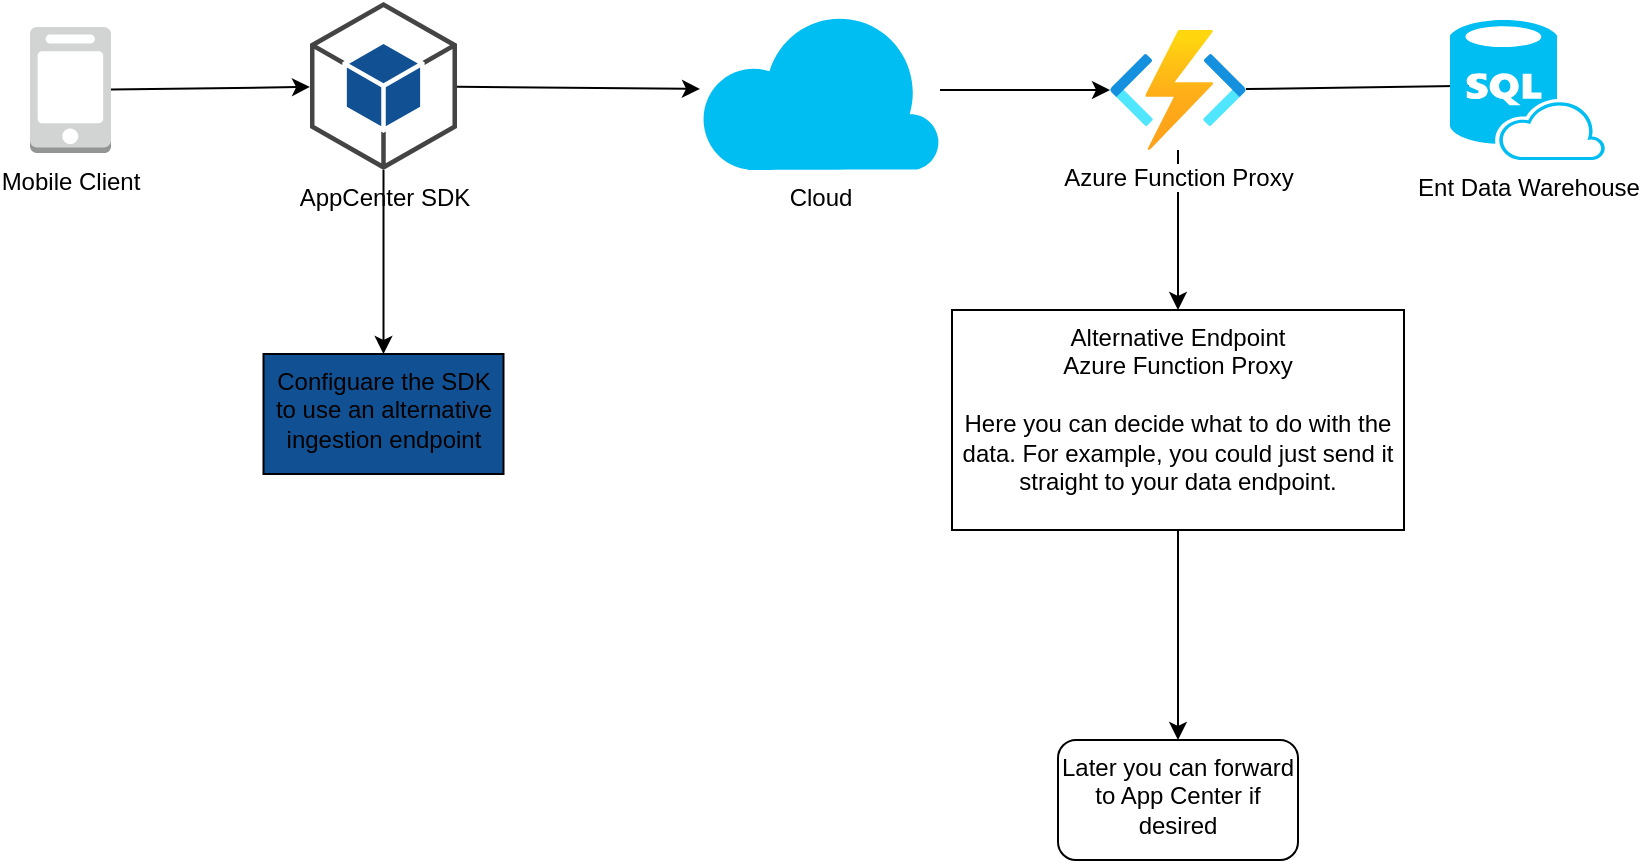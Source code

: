 <mxfile>
    <diagram id="8vjHgA5G9IwiLJGwSiQr" name="Page-1">
        <mxGraphModel dx="1613" dy="726" grid="1" gridSize="10" guides="1" tooltips="1" connect="1" arrows="1" fold="1" page="1" pageScale="1" pageWidth="850" pageHeight="1100" math="0" shadow="0">
            <root>
                <mxCell id="0"/>
                <mxCell id="1" parent="0"/>
                <mxCell id="10" style="edgeStyle=none;html=1;" edge="1" parent="1" source="2" target="3">
                    <mxGeometry relative="1" as="geometry"/>
                </mxCell>
                <mxCell id="2" value="Cloud" style="verticalLabelPosition=bottom;html=1;verticalAlign=top;align=center;strokeColor=none;fillColor=#00BEF2;shape=mxgraph.azure.cloud;" vertex="1" parent="1">
                    <mxGeometry x="366" y="340" width="120" height="80" as="geometry"/>
                </mxCell>
                <mxCell id="16" style="edgeStyle=none;html=1;entryX=0.125;entryY=0.47;entryDx=0;entryDy=0;entryPerimeter=0;" edge="1" parent="1" source="3" target="12">
                    <mxGeometry relative="1" as="geometry"/>
                </mxCell>
                <mxCell id="21" value="" style="edgeStyle=none;html=1;" edge="1" parent="1" source="3" target="20">
                    <mxGeometry relative="1" as="geometry"/>
                </mxCell>
                <mxCell id="3" value="Azure Function Proxy" style="aspect=fixed;html=1;points=[];align=center;image;fontSize=12;image=img/lib/azure2/compute/Function_Apps.svg;" vertex="1" parent="1">
                    <mxGeometry x="571" y="350" width="68" height="60" as="geometry"/>
                </mxCell>
                <mxCell id="8" style="edgeStyle=none;html=1;" edge="1" parent="1" source="6" target="7">
                    <mxGeometry relative="1" as="geometry"/>
                </mxCell>
                <mxCell id="6" value="Mobile Client" style="outlineConnect=0;dashed=0;verticalLabelPosition=bottom;verticalAlign=top;align=center;html=1;shape=mxgraph.aws3.mobile_client;fillColor=#D2D3D3;gradientColor=none;" vertex="1" parent="1">
                    <mxGeometry x="31" y="348.5" width="40.5" height="63" as="geometry"/>
                </mxCell>
                <mxCell id="9" style="edgeStyle=none;html=1;" edge="1" parent="1" source="7" target="2">
                    <mxGeometry relative="1" as="geometry"/>
                </mxCell>
                <mxCell id="19" value="" style="edgeStyle=none;html=1;" edge="1" parent="1" source="7" target="18">
                    <mxGeometry relative="1" as="geometry"/>
                </mxCell>
                <mxCell id="7" value="AppCenter SDK" style="outlineConnect=0;dashed=0;verticalLabelPosition=bottom;verticalAlign=top;align=center;html=1;shape=mxgraph.aws3.android;fillColor=#115193;gradientColor=none;" vertex="1" parent="1">
                    <mxGeometry x="171" y="336" width="73.5" height="84" as="geometry"/>
                </mxCell>
                <mxCell id="12" value="Ent Data Warehouse" style="verticalLabelPosition=bottom;html=1;verticalAlign=top;align=center;strokeColor=none;fillColor=#00BEF2;shape=mxgraph.azure.sql_database_sql_azure;" vertex="1" parent="1">
                    <mxGeometry x="741" y="345" width="77.5" height="70" as="geometry"/>
                </mxCell>
                <mxCell id="18" value="Configuare the SDK to use an alternative ingestion endpoint" style="whiteSpace=wrap;html=1;verticalAlign=top;fillColor=#115193;dashed=0;gradientColor=none;" vertex="1" parent="1">
                    <mxGeometry x="147.75" y="512" width="120" height="60" as="geometry"/>
                </mxCell>
                <mxCell id="26" value="" style="edgeStyle=none;html=1;" edge="1" parent="1" source="20" target="25">
                    <mxGeometry relative="1" as="geometry"/>
                </mxCell>
                <mxCell id="20" value="Alternative Endpoint&lt;br&gt;Azure Function Proxy&lt;br&gt;&lt;br&gt;Here you can decide what to do with the data. For example, you could just send it straight to your data endpoint." style="whiteSpace=wrap;html=1;verticalAlign=top;labelBackgroundColor=default;" vertex="1" parent="1">
                    <mxGeometry x="492" y="490" width="226" height="110" as="geometry"/>
                </mxCell>
                <mxCell id="25" value="Later you can forward to App Center if desired" style="rounded=1;whiteSpace=wrap;html=1;verticalAlign=top;labelBackgroundColor=default;" vertex="1" parent="1">
                    <mxGeometry x="545" y="705" width="120" height="60" as="geometry"/>
                </mxCell>
            </root>
        </mxGraphModel>
    </diagram>
</mxfile>